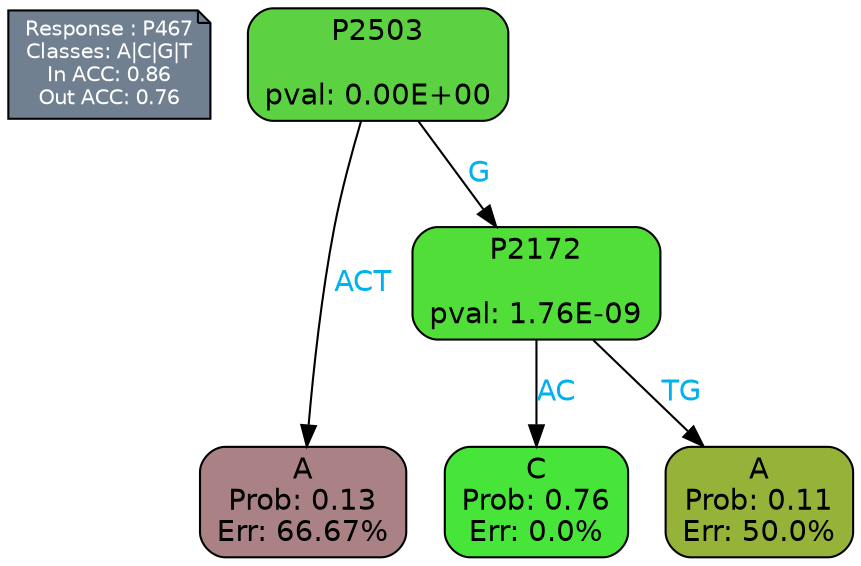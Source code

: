 digraph Tree {
node [shape=box, style="filled, rounded", color="black", fontname=helvetica] ;
graph [ranksep=equally, splines=polylines, bgcolor=transparent, dpi=600] ;
edge [fontname=helvetica] ;
LEGEND [label="Response : P467
Classes: A|C|G|T
In ACC: 0.86
Out ACC: 0.76
",shape=note,align=left,style=filled,fillcolor="slategray",fontcolor="white",fontsize=10];1 [label="P2503

pval: 0.00E+00", fillcolor="#5cd242"] ;
2 [label="A
Prob: 0.13
Err: 66.67%", fillcolor="#aa8285"] ;
3 [label="P2172

pval: 1.76E-09", fillcolor="#51de39"] ;
4 [label="C
Prob: 0.76
Err: 0.0%", fillcolor="#47e539"] ;
5 [label="A
Prob: 0.11
Err: 50.0%", fillcolor="#96b339"] ;
1 -> 2 [label="ACT",fontcolor=deepskyblue2] ;
1 -> 3 [label="G",fontcolor=deepskyblue2] ;
3 -> 4 [label="AC",fontcolor=deepskyblue2] ;
3 -> 5 [label="TG",fontcolor=deepskyblue2] ;
{rank = same; 2;4;5;}{rank = same; LEGEND;1;}}